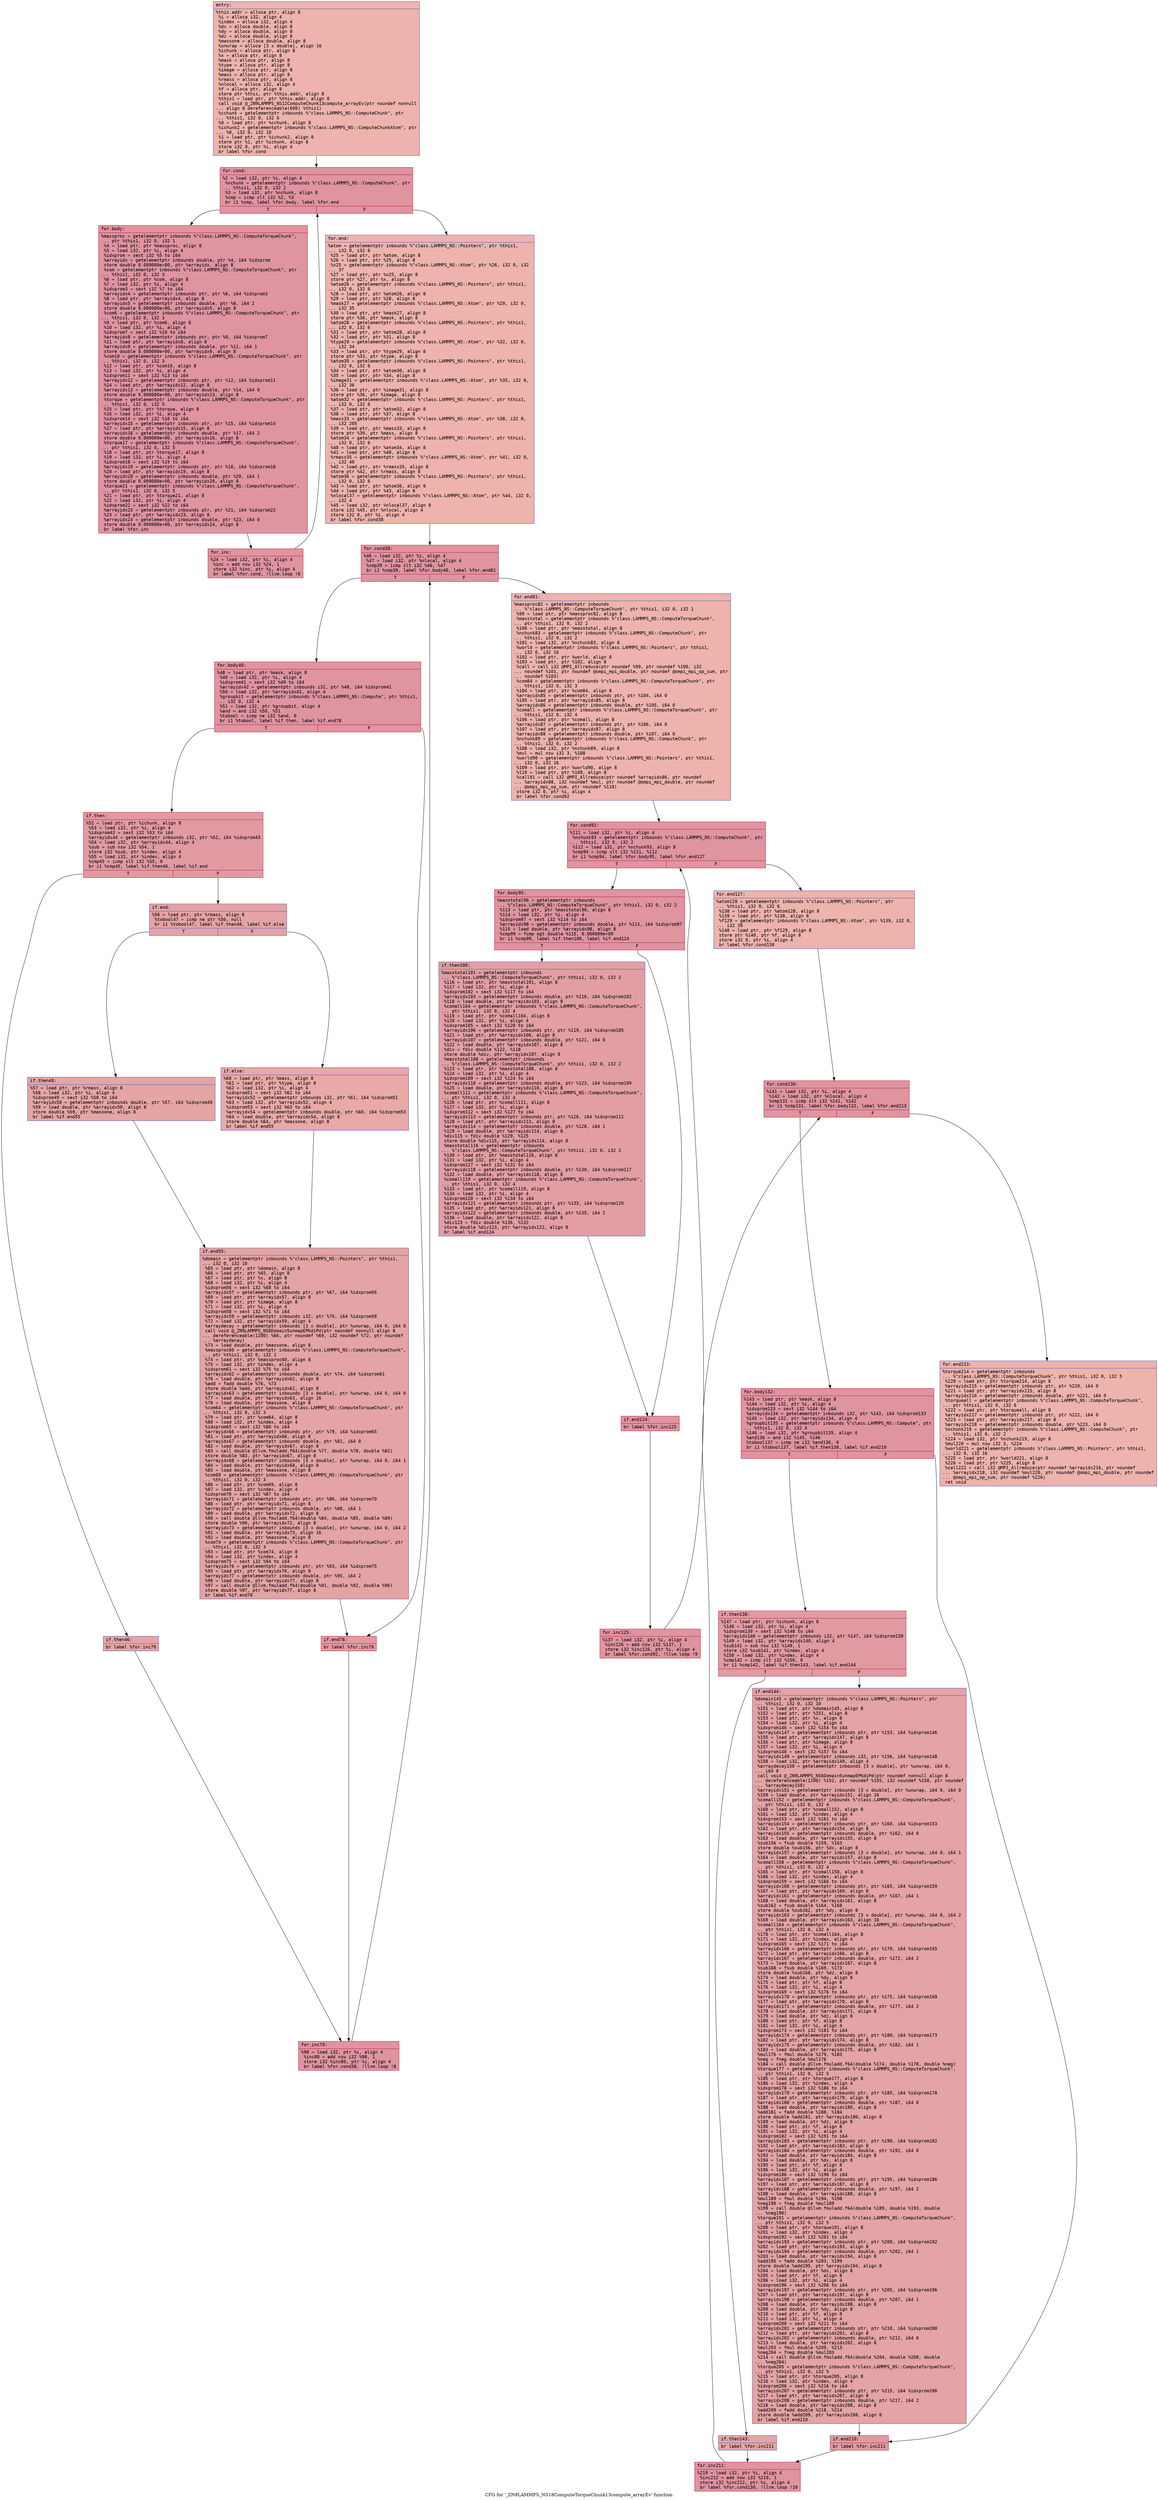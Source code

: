 digraph "CFG for '_ZN9LAMMPS_NS18ComputeTorqueChunk13compute_arrayEv' function" {
	label="CFG for '_ZN9LAMMPS_NS18ComputeTorqueChunk13compute_arrayEv' function";

	Node0x55a30bb5fa30 [shape=record,color="#3d50c3ff", style=filled, fillcolor="#d6524470" fontname="Courier",label="{entry:\l|  %this.addr = alloca ptr, align 8\l  %i = alloca i32, align 4\l  %index = alloca i32, align 4\l  %dx = alloca double, align 8\l  %dy = alloca double, align 8\l  %dz = alloca double, align 8\l  %massone = alloca double, align 8\l  %unwrap = alloca [3 x double], align 16\l  %ichunk = alloca ptr, align 8\l  %x = alloca ptr, align 8\l  %mask = alloca ptr, align 8\l  %type = alloca ptr, align 8\l  %image = alloca ptr, align 8\l  %mass = alloca ptr, align 8\l  %rmass = alloca ptr, align 8\l  %nlocal = alloca i32, align 4\l  %f = alloca ptr, align 8\l  store ptr %this, ptr %this.addr, align 8\l  %this1 = load ptr, ptr %this.addr, align 8\l  call void @_ZN9LAMMPS_NS12ComputeChunk13compute_arrayEv(ptr noundef nonnull\l... align 8 dereferenceable(600) %this1)\l  %cchunk = getelementptr inbounds %\"class.LAMMPS_NS::ComputeChunk\", ptr\l... %this1, i32 0, i32 6\l  %0 = load ptr, ptr %cchunk, align 8\l  %ichunk2 = getelementptr inbounds %\"class.LAMMPS_NS::ComputeChunkAtom\", ptr\l... %0, i32 0, i32 10\l  %1 = load ptr, ptr %ichunk2, align 8\l  store ptr %1, ptr %ichunk, align 8\l  store i32 0, ptr %i, align 4\l  br label %for.cond\l}"];
	Node0x55a30bb5fa30 -> Node0x55a30bb60d10[tooltip="entry -> for.cond\nProbability 100.00%" ];
	Node0x55a30bb60d10 [shape=record,color="#b70d28ff", style=filled, fillcolor="#b70d2870" fontname="Courier",label="{for.cond:\l|  %2 = load i32, ptr %i, align 4\l  %nchunk = getelementptr inbounds %\"class.LAMMPS_NS::ComputeChunk\", ptr\l... %this1, i32 0, i32 2\l  %3 = load i32, ptr %nchunk, align 8\l  %cmp = icmp slt i32 %2, %3\l  br i1 %cmp, label %for.body, label %for.end\l|{<s0>T|<s1>F}}"];
	Node0x55a30bb60d10:s0 -> Node0x55a30bb600d0[tooltip="for.cond -> for.body\nProbability 96.88%" ];
	Node0x55a30bb60d10:s1 -> Node0x55a30bb60150[tooltip="for.cond -> for.end\nProbability 3.12%" ];
	Node0x55a30bb600d0 [shape=record,color="#b70d28ff", style=filled, fillcolor="#b70d2870" fontname="Courier",label="{for.body:\l|  %massproc = getelementptr inbounds %\"class.LAMMPS_NS::ComputeTorqueChunk\",\l... ptr %this1, i32 0, i32 1\l  %4 = load ptr, ptr %massproc, align 8\l  %5 = load i32, ptr %i, align 4\l  %idxprom = sext i32 %5 to i64\l  %arrayidx = getelementptr inbounds double, ptr %4, i64 %idxprom\l  store double 0.000000e+00, ptr %arrayidx, align 8\l  %com = getelementptr inbounds %\"class.LAMMPS_NS::ComputeTorqueChunk\", ptr\l... %this1, i32 0, i32 3\l  %6 = load ptr, ptr %com, align 8\l  %7 = load i32, ptr %i, align 4\l  %idxprom3 = sext i32 %7 to i64\l  %arrayidx4 = getelementptr inbounds ptr, ptr %6, i64 %idxprom3\l  %8 = load ptr, ptr %arrayidx4, align 8\l  %arrayidx5 = getelementptr inbounds double, ptr %8, i64 2\l  store double 0.000000e+00, ptr %arrayidx5, align 8\l  %com6 = getelementptr inbounds %\"class.LAMMPS_NS::ComputeTorqueChunk\", ptr\l... %this1, i32 0, i32 3\l  %9 = load ptr, ptr %com6, align 8\l  %10 = load i32, ptr %i, align 4\l  %idxprom7 = sext i32 %10 to i64\l  %arrayidx8 = getelementptr inbounds ptr, ptr %9, i64 %idxprom7\l  %11 = load ptr, ptr %arrayidx8, align 8\l  %arrayidx9 = getelementptr inbounds double, ptr %11, i64 1\l  store double 0.000000e+00, ptr %arrayidx9, align 8\l  %com10 = getelementptr inbounds %\"class.LAMMPS_NS::ComputeTorqueChunk\", ptr\l... %this1, i32 0, i32 3\l  %12 = load ptr, ptr %com10, align 8\l  %13 = load i32, ptr %i, align 4\l  %idxprom11 = sext i32 %13 to i64\l  %arrayidx12 = getelementptr inbounds ptr, ptr %12, i64 %idxprom11\l  %14 = load ptr, ptr %arrayidx12, align 8\l  %arrayidx13 = getelementptr inbounds double, ptr %14, i64 0\l  store double 0.000000e+00, ptr %arrayidx13, align 8\l  %torque = getelementptr inbounds %\"class.LAMMPS_NS::ComputeTorqueChunk\", ptr\l... %this1, i32 0, i32 5\l  %15 = load ptr, ptr %torque, align 8\l  %16 = load i32, ptr %i, align 4\l  %idxprom14 = sext i32 %16 to i64\l  %arrayidx15 = getelementptr inbounds ptr, ptr %15, i64 %idxprom14\l  %17 = load ptr, ptr %arrayidx15, align 8\l  %arrayidx16 = getelementptr inbounds double, ptr %17, i64 2\l  store double 0.000000e+00, ptr %arrayidx16, align 8\l  %torque17 = getelementptr inbounds %\"class.LAMMPS_NS::ComputeTorqueChunk\",\l... ptr %this1, i32 0, i32 5\l  %18 = load ptr, ptr %torque17, align 8\l  %19 = load i32, ptr %i, align 4\l  %idxprom18 = sext i32 %19 to i64\l  %arrayidx19 = getelementptr inbounds ptr, ptr %18, i64 %idxprom18\l  %20 = load ptr, ptr %arrayidx19, align 8\l  %arrayidx20 = getelementptr inbounds double, ptr %20, i64 1\l  store double 0.000000e+00, ptr %arrayidx20, align 8\l  %torque21 = getelementptr inbounds %\"class.LAMMPS_NS::ComputeTorqueChunk\",\l... ptr %this1, i32 0, i32 5\l  %21 = load ptr, ptr %torque21, align 8\l  %22 = load i32, ptr %i, align 4\l  %idxprom22 = sext i32 %22 to i64\l  %arrayidx23 = getelementptr inbounds ptr, ptr %21, i64 %idxprom22\l  %23 = load ptr, ptr %arrayidx23, align 8\l  %arrayidx24 = getelementptr inbounds double, ptr %23, i64 0\l  store double 0.000000e+00, ptr %arrayidx24, align 8\l  br label %for.inc\l}"];
	Node0x55a30bb600d0 -> Node0x55a30bb647a0[tooltip="for.body -> for.inc\nProbability 100.00%" ];
	Node0x55a30bb647a0 [shape=record,color="#b70d28ff", style=filled, fillcolor="#b70d2870" fontname="Courier",label="{for.inc:\l|  %24 = load i32, ptr %i, align 4\l  %inc = add nsw i32 %24, 1\l  store i32 %inc, ptr %i, align 4\l  br label %for.cond, !llvm.loop !6\l}"];
	Node0x55a30bb647a0 -> Node0x55a30bb60d10[tooltip="for.inc -> for.cond\nProbability 100.00%" ];
	Node0x55a30bb60150 [shape=record,color="#3d50c3ff", style=filled, fillcolor="#d6524470" fontname="Courier",label="{for.end:\l|  %atom = getelementptr inbounds %\"class.LAMMPS_NS::Pointers\", ptr %this1,\l... i32 0, i32 6\l  %25 = load ptr, ptr %atom, align 8\l  %26 = load ptr, ptr %25, align 8\l  %x25 = getelementptr inbounds %\"class.LAMMPS_NS::Atom\", ptr %26, i32 0, i32\l... 37\l  %27 = load ptr, ptr %x25, align 8\l  store ptr %27, ptr %x, align 8\l  %atom26 = getelementptr inbounds %\"class.LAMMPS_NS::Pointers\", ptr %this1,\l... i32 0, i32 6\l  %28 = load ptr, ptr %atom26, align 8\l  %29 = load ptr, ptr %28, align 8\l  %mask27 = getelementptr inbounds %\"class.LAMMPS_NS::Atom\", ptr %29, i32 0,\l... i32 35\l  %30 = load ptr, ptr %mask27, align 8\l  store ptr %30, ptr %mask, align 8\l  %atom28 = getelementptr inbounds %\"class.LAMMPS_NS::Pointers\", ptr %this1,\l... i32 0, i32 6\l  %31 = load ptr, ptr %atom28, align 8\l  %32 = load ptr, ptr %31, align 8\l  %type29 = getelementptr inbounds %\"class.LAMMPS_NS::Atom\", ptr %32, i32 0,\l... i32 34\l  %33 = load ptr, ptr %type29, align 8\l  store ptr %33, ptr %type, align 8\l  %atom30 = getelementptr inbounds %\"class.LAMMPS_NS::Pointers\", ptr %this1,\l... i32 0, i32 6\l  %34 = load ptr, ptr %atom30, align 8\l  %35 = load ptr, ptr %34, align 8\l  %image31 = getelementptr inbounds %\"class.LAMMPS_NS::Atom\", ptr %35, i32 0,\l... i32 36\l  %36 = load ptr, ptr %image31, align 8\l  store ptr %36, ptr %image, align 8\l  %atom32 = getelementptr inbounds %\"class.LAMMPS_NS::Pointers\", ptr %this1,\l... i32 0, i32 6\l  %37 = load ptr, ptr %atom32, align 8\l  %38 = load ptr, ptr %37, align 8\l  %mass33 = getelementptr inbounds %\"class.LAMMPS_NS::Atom\", ptr %38, i32 0,\l... i32 205\l  %39 = load ptr, ptr %mass33, align 8\l  store ptr %39, ptr %mass, align 8\l  %atom34 = getelementptr inbounds %\"class.LAMMPS_NS::Pointers\", ptr %this1,\l... i32 0, i32 6\l  %40 = load ptr, ptr %atom34, align 8\l  %41 = load ptr, ptr %40, align 8\l  %rmass35 = getelementptr inbounds %\"class.LAMMPS_NS::Atom\", ptr %41, i32 0,\l... i32 40\l  %42 = load ptr, ptr %rmass35, align 8\l  store ptr %42, ptr %rmass, align 8\l  %atom36 = getelementptr inbounds %\"class.LAMMPS_NS::Pointers\", ptr %this1,\l... i32 0, i32 6\l  %43 = load ptr, ptr %atom36, align 8\l  %44 = load ptr, ptr %43, align 8\l  %nlocal37 = getelementptr inbounds %\"class.LAMMPS_NS::Atom\", ptr %44, i32 0,\l... i32 4\l  %45 = load i32, ptr %nlocal37, align 8\l  store i32 %45, ptr %nlocal, align 4\l  store i32 0, ptr %i, align 4\l  br label %for.cond38\l}"];
	Node0x55a30bb60150 -> Node0x55a30bb67720[tooltip="for.end -> for.cond38\nProbability 100.00%" ];
	Node0x55a30bb67720 [shape=record,color="#b70d28ff", style=filled, fillcolor="#b70d2870" fontname="Courier",label="{for.cond38:\l|  %46 = load i32, ptr %i, align 4\l  %47 = load i32, ptr %nlocal, align 4\l  %cmp39 = icmp slt i32 %46, %47\l  br i1 %cmp39, label %for.body40, label %for.end81\l|{<s0>T|<s1>F}}"];
	Node0x55a30bb67720:s0 -> Node0x55a30bb681d0[tooltip="for.cond38 -> for.body40\nProbability 96.88%" ];
	Node0x55a30bb67720:s1 -> Node0x55a30bb68250[tooltip="for.cond38 -> for.end81\nProbability 3.12%" ];
	Node0x55a30bb681d0 [shape=record,color="#b70d28ff", style=filled, fillcolor="#b70d2870" fontname="Courier",label="{for.body40:\l|  %48 = load ptr, ptr %mask, align 8\l  %49 = load i32, ptr %i, align 4\l  %idxprom41 = sext i32 %49 to i64\l  %arrayidx42 = getelementptr inbounds i32, ptr %48, i64 %idxprom41\l  %50 = load i32, ptr %arrayidx42, align 4\l  %groupbit = getelementptr inbounds %\"class.LAMMPS_NS::Compute\", ptr %this1,\l... i32 0, i32 4\l  %51 = load i32, ptr %groupbit, align 4\l  %and = and i32 %50, %51\l  %tobool = icmp ne i32 %and, 0\l  br i1 %tobool, label %if.then, label %if.end78\l|{<s0>T|<s1>F}}"];
	Node0x55a30bb681d0:s0 -> Node0x55a30bb68940[tooltip="for.body40 -> if.then\nProbability 62.50%" ];
	Node0x55a30bb681d0:s1 -> Node0x55a30bb689b0[tooltip="for.body40 -> if.end78\nProbability 37.50%" ];
	Node0x55a30bb68940 [shape=record,color="#b70d28ff", style=filled, fillcolor="#bb1b2c70" fontname="Courier",label="{if.then:\l|  %52 = load ptr, ptr %ichunk, align 8\l  %53 = load i32, ptr %i, align 4\l  %idxprom43 = sext i32 %53 to i64\l  %arrayidx44 = getelementptr inbounds i32, ptr %52, i64 %idxprom43\l  %54 = load i32, ptr %arrayidx44, align 4\l  %sub = sub nsw i32 %54, 1\l  store i32 %sub, ptr %index, align 4\l  %55 = load i32, ptr %index, align 4\l  %cmp45 = icmp slt i32 %55, 0\l  br i1 %cmp45, label %if.then46, label %if.end\l|{<s0>T|<s1>F}}"];
	Node0x55a30bb68940:s0 -> Node0x55a30bb69050[tooltip="if.then -> if.then46\nProbability 37.50%" ];
	Node0x55a30bb68940:s1 -> Node0x55a30bb690d0[tooltip="if.then -> if.end\nProbability 62.50%" ];
	Node0x55a30bb69050 [shape=record,color="#3d50c3ff", style=filled, fillcolor="#c5333470" fontname="Courier",label="{if.then46:\l|  br label %for.inc79\l}"];
	Node0x55a30bb69050 -> Node0x55a30bb69250[tooltip="if.then46 -> for.inc79\nProbability 100.00%" ];
	Node0x55a30bb690d0 [shape=record,color="#3d50c3ff", style=filled, fillcolor="#c32e3170" fontname="Courier",label="{if.end:\l|  %56 = load ptr, ptr %rmass, align 8\l  %tobool47 = icmp ne ptr %56, null\l  br i1 %tobool47, label %if.then48, label %if.else\l|{<s0>T|<s1>F}}"];
	Node0x55a30bb690d0:s0 -> Node0x55a30bb69480[tooltip="if.end -> if.then48\nProbability 62.50%" ];
	Node0x55a30bb690d0:s1 -> Node0x55a30bb69500[tooltip="if.end -> if.else\nProbability 37.50%" ];
	Node0x55a30bb69480 [shape=record,color="#3d50c3ff", style=filled, fillcolor="#c5333470" fontname="Courier",label="{if.then48:\l|  %57 = load ptr, ptr %rmass, align 8\l  %58 = load i32, ptr %i, align 4\l  %idxprom49 = sext i32 %58 to i64\l  %arrayidx50 = getelementptr inbounds double, ptr %57, i64 %idxprom49\l  %59 = load double, ptr %arrayidx50, align 8\l  store double %59, ptr %massone, align 8\l  br label %if.end55\l}"];
	Node0x55a30bb69480 -> Node0x55a30bb69a10[tooltip="if.then48 -> if.end55\nProbability 100.00%" ];
	Node0x55a30bb69500 [shape=record,color="#3d50c3ff", style=filled, fillcolor="#ca3b3770" fontname="Courier",label="{if.else:\l|  %60 = load ptr, ptr %mass, align 8\l  %61 = load ptr, ptr %type, align 8\l  %62 = load i32, ptr %i, align 4\l  %idxprom51 = sext i32 %62 to i64\l  %arrayidx52 = getelementptr inbounds i32, ptr %61, i64 %idxprom51\l  %63 = load i32, ptr %arrayidx52, align 4\l  %idxprom53 = sext i32 %63 to i64\l  %arrayidx54 = getelementptr inbounds double, ptr %60, i64 %idxprom53\l  %64 = load double, ptr %arrayidx54, align 8\l  store double %64, ptr %massone, align 8\l  br label %if.end55\l}"];
	Node0x55a30bb69500 -> Node0x55a30bb69a10[tooltip="if.else -> if.end55\nProbability 100.00%" ];
	Node0x55a30bb69a10 [shape=record,color="#3d50c3ff", style=filled, fillcolor="#c32e3170" fontname="Courier",label="{if.end55:\l|  %domain = getelementptr inbounds %\"class.LAMMPS_NS::Pointers\", ptr %this1,\l... i32 0, i32 10\l  %65 = load ptr, ptr %domain, align 8\l  %66 = load ptr, ptr %65, align 8\l  %67 = load ptr, ptr %x, align 8\l  %68 = load i32, ptr %i, align 4\l  %idxprom56 = sext i32 %68 to i64\l  %arrayidx57 = getelementptr inbounds ptr, ptr %67, i64 %idxprom56\l  %69 = load ptr, ptr %arrayidx57, align 8\l  %70 = load ptr, ptr %image, align 8\l  %71 = load i32, ptr %i, align 4\l  %idxprom58 = sext i32 %71 to i64\l  %arrayidx59 = getelementptr inbounds i32, ptr %70, i64 %idxprom58\l  %72 = load i32, ptr %arrayidx59, align 4\l  %arraydecay = getelementptr inbounds [3 x double], ptr %unwrap, i64 0, i64 0\l  call void @_ZN9LAMMPS_NS6Domain5unmapEPKdiPd(ptr noundef nonnull align 8\l... dereferenceable(1200) %66, ptr noundef %69, i32 noundef %72, ptr noundef\l... %arraydecay)\l  %73 = load double, ptr %massone, align 8\l  %massproc60 = getelementptr inbounds %\"class.LAMMPS_NS::ComputeTorqueChunk\",\l... ptr %this1, i32 0, i32 1\l  %74 = load ptr, ptr %massproc60, align 8\l  %75 = load i32, ptr %index, align 4\l  %idxprom61 = sext i32 %75 to i64\l  %arrayidx62 = getelementptr inbounds double, ptr %74, i64 %idxprom61\l  %76 = load double, ptr %arrayidx62, align 8\l  %add = fadd double %76, %73\l  store double %add, ptr %arrayidx62, align 8\l  %arrayidx63 = getelementptr inbounds [3 x double], ptr %unwrap, i64 0, i64 0\l  %77 = load double, ptr %arrayidx63, align 16\l  %78 = load double, ptr %massone, align 8\l  %com64 = getelementptr inbounds %\"class.LAMMPS_NS::ComputeTorqueChunk\", ptr\l... %this1, i32 0, i32 3\l  %79 = load ptr, ptr %com64, align 8\l  %80 = load i32, ptr %index, align 4\l  %idxprom65 = sext i32 %80 to i64\l  %arrayidx66 = getelementptr inbounds ptr, ptr %79, i64 %idxprom65\l  %81 = load ptr, ptr %arrayidx66, align 8\l  %arrayidx67 = getelementptr inbounds double, ptr %81, i64 0\l  %82 = load double, ptr %arrayidx67, align 8\l  %83 = call double @llvm.fmuladd.f64(double %77, double %78, double %82)\l  store double %83, ptr %arrayidx67, align 8\l  %arrayidx68 = getelementptr inbounds [3 x double], ptr %unwrap, i64 0, i64 1\l  %84 = load double, ptr %arrayidx68, align 8\l  %85 = load double, ptr %massone, align 8\l  %com69 = getelementptr inbounds %\"class.LAMMPS_NS::ComputeTorqueChunk\", ptr\l... %this1, i32 0, i32 3\l  %86 = load ptr, ptr %com69, align 8\l  %87 = load i32, ptr %index, align 4\l  %idxprom70 = sext i32 %87 to i64\l  %arrayidx71 = getelementptr inbounds ptr, ptr %86, i64 %idxprom70\l  %88 = load ptr, ptr %arrayidx71, align 8\l  %arrayidx72 = getelementptr inbounds double, ptr %88, i64 1\l  %89 = load double, ptr %arrayidx72, align 8\l  %90 = call double @llvm.fmuladd.f64(double %84, double %85, double %89)\l  store double %90, ptr %arrayidx72, align 8\l  %arrayidx73 = getelementptr inbounds [3 x double], ptr %unwrap, i64 0, i64 2\l  %91 = load double, ptr %arrayidx73, align 16\l  %92 = load double, ptr %massone, align 8\l  %com74 = getelementptr inbounds %\"class.LAMMPS_NS::ComputeTorqueChunk\", ptr\l... %this1, i32 0, i32 3\l  %93 = load ptr, ptr %com74, align 8\l  %94 = load i32, ptr %index, align 4\l  %idxprom75 = sext i32 %94 to i64\l  %arrayidx76 = getelementptr inbounds ptr, ptr %93, i64 %idxprom75\l  %95 = load ptr, ptr %arrayidx76, align 8\l  %arrayidx77 = getelementptr inbounds double, ptr %95, i64 2\l  %96 = load double, ptr %arrayidx77, align 8\l  %97 = call double @llvm.fmuladd.f64(double %91, double %92, double %96)\l  store double %97, ptr %arrayidx77, align 8\l  br label %if.end78\l}"];
	Node0x55a30bb69a10 -> Node0x55a30bb689b0[tooltip="if.end55 -> if.end78\nProbability 100.00%" ];
	Node0x55a30bb689b0 [shape=record,color="#b70d28ff", style=filled, fillcolor="#bb1b2c70" fontname="Courier",label="{if.end78:\l|  br label %for.inc79\l}"];
	Node0x55a30bb689b0 -> Node0x55a30bb69250[tooltip="if.end78 -> for.inc79\nProbability 100.00%" ];
	Node0x55a30bb69250 [shape=record,color="#b70d28ff", style=filled, fillcolor="#b70d2870" fontname="Courier",label="{for.inc79:\l|  %98 = load i32, ptr %i, align 4\l  %inc80 = add nsw i32 %98, 1\l  store i32 %inc80, ptr %i, align 4\l  br label %for.cond38, !llvm.loop !8\l}"];
	Node0x55a30bb69250 -> Node0x55a30bb67720[tooltip="for.inc79 -> for.cond38\nProbability 100.00%" ];
	Node0x55a30bb68250 [shape=record,color="#3d50c3ff", style=filled, fillcolor="#d6524470" fontname="Courier",label="{for.end81:\l|  %massproc82 = getelementptr inbounds\l... %\"class.LAMMPS_NS::ComputeTorqueChunk\", ptr %this1, i32 0, i32 1\l  %99 = load ptr, ptr %massproc82, align 8\l  %masstotal = getelementptr inbounds %\"class.LAMMPS_NS::ComputeTorqueChunk\",\l... ptr %this1, i32 0, i32 2\l  %100 = load ptr, ptr %masstotal, align 8\l  %nchunk83 = getelementptr inbounds %\"class.LAMMPS_NS::ComputeChunk\", ptr\l... %this1, i32 0, i32 2\l  %101 = load i32, ptr %nchunk83, align 8\l  %world = getelementptr inbounds %\"class.LAMMPS_NS::Pointers\", ptr %this1,\l... i32 0, i32 16\l  %102 = load ptr, ptr %world, align 8\l  %103 = load ptr, ptr %102, align 8\l  %call = call i32 @MPI_Allreduce(ptr noundef %99, ptr noundef %100, i32\l... noundef %101, ptr noundef @ompi_mpi_double, ptr noundef @ompi_mpi_op_sum, ptr\l... noundef %103)\l  %com84 = getelementptr inbounds %\"class.LAMMPS_NS::ComputeTorqueChunk\", ptr\l... %this1, i32 0, i32 3\l  %104 = load ptr, ptr %com84, align 8\l  %arrayidx85 = getelementptr inbounds ptr, ptr %104, i64 0\l  %105 = load ptr, ptr %arrayidx85, align 8\l  %arrayidx86 = getelementptr inbounds double, ptr %105, i64 0\l  %comall = getelementptr inbounds %\"class.LAMMPS_NS::ComputeTorqueChunk\", ptr\l... %this1, i32 0, i32 4\l  %106 = load ptr, ptr %comall, align 8\l  %arrayidx87 = getelementptr inbounds ptr, ptr %106, i64 0\l  %107 = load ptr, ptr %arrayidx87, align 8\l  %arrayidx88 = getelementptr inbounds double, ptr %107, i64 0\l  %nchunk89 = getelementptr inbounds %\"class.LAMMPS_NS::ComputeChunk\", ptr\l... %this1, i32 0, i32 2\l  %108 = load i32, ptr %nchunk89, align 8\l  %mul = mul nsw i32 3, %108\l  %world90 = getelementptr inbounds %\"class.LAMMPS_NS::Pointers\", ptr %this1,\l... i32 0, i32 16\l  %109 = load ptr, ptr %world90, align 8\l  %110 = load ptr, ptr %109, align 8\l  %call91 = call i32 @MPI_Allreduce(ptr noundef %arrayidx86, ptr noundef\l... %arrayidx88, i32 noundef %mul, ptr noundef @ompi_mpi_double, ptr noundef\l... @ompi_mpi_op_sum, ptr noundef %110)\l  store i32 0, ptr %i, align 4\l  br label %for.cond92\l}"];
	Node0x55a30bb68250 -> Node0x55a30bb6f360[tooltip="for.end81 -> for.cond92\nProbability 100.00%" ];
	Node0x55a30bb6f360 [shape=record,color="#b70d28ff", style=filled, fillcolor="#b70d2870" fontname="Courier",label="{for.cond92:\l|  %111 = load i32, ptr %i, align 4\l  %nchunk93 = getelementptr inbounds %\"class.LAMMPS_NS::ComputeChunk\", ptr\l... %this1, i32 0, i32 2\l  %112 = load i32, ptr %nchunk93, align 8\l  %cmp94 = icmp slt i32 %111, %112\l  br i1 %cmp94, label %for.body95, label %for.end127\l|{<s0>T|<s1>F}}"];
	Node0x55a30bb6f360:s0 -> Node0x55a30bb6f6a0[tooltip="for.cond92 -> for.body95\nProbability 96.88%" ];
	Node0x55a30bb6f360:s1 -> Node0x55a30bb6f720[tooltip="for.cond92 -> for.end127\nProbability 3.12%" ];
	Node0x55a30bb6f6a0 [shape=record,color="#b70d28ff", style=filled, fillcolor="#b70d2870" fontname="Courier",label="{for.body95:\l|  %masstotal96 = getelementptr inbounds\l... %\"class.LAMMPS_NS::ComputeTorqueChunk\", ptr %this1, i32 0, i32 2\l  %113 = load ptr, ptr %masstotal96, align 8\l  %114 = load i32, ptr %i, align 4\l  %idxprom97 = sext i32 %114 to i64\l  %arrayidx98 = getelementptr inbounds double, ptr %113, i64 %idxprom97\l  %115 = load double, ptr %arrayidx98, align 8\l  %cmp99 = fcmp ogt double %115, 0.000000e+00\l  br i1 %cmp99, label %if.then100, label %if.end124\l|{<s0>T|<s1>F}}"];
	Node0x55a30bb6f6a0:s0 -> Node0x55a30bb6fce0[tooltip="for.body95 -> if.then100\nProbability 50.00%" ];
	Node0x55a30bb6f6a0:s1 -> Node0x55a30bb6fd60[tooltip="for.body95 -> if.end124\nProbability 50.00%" ];
	Node0x55a30bb6fce0 [shape=record,color="#3d50c3ff", style=filled, fillcolor="#be242e70" fontname="Courier",label="{if.then100:\l|  %masstotal101 = getelementptr inbounds\l... %\"class.LAMMPS_NS::ComputeTorqueChunk\", ptr %this1, i32 0, i32 2\l  %116 = load ptr, ptr %masstotal101, align 8\l  %117 = load i32, ptr %i, align 4\l  %idxprom102 = sext i32 %117 to i64\l  %arrayidx103 = getelementptr inbounds double, ptr %116, i64 %idxprom102\l  %118 = load double, ptr %arrayidx103, align 8\l  %comall104 = getelementptr inbounds %\"class.LAMMPS_NS::ComputeTorqueChunk\",\l... ptr %this1, i32 0, i32 4\l  %119 = load ptr, ptr %comall104, align 8\l  %120 = load i32, ptr %i, align 4\l  %idxprom105 = sext i32 %120 to i64\l  %arrayidx106 = getelementptr inbounds ptr, ptr %119, i64 %idxprom105\l  %121 = load ptr, ptr %arrayidx106, align 8\l  %arrayidx107 = getelementptr inbounds double, ptr %121, i64 0\l  %122 = load double, ptr %arrayidx107, align 8\l  %div = fdiv double %122, %118\l  store double %div, ptr %arrayidx107, align 8\l  %masstotal108 = getelementptr inbounds\l... %\"class.LAMMPS_NS::ComputeTorqueChunk\", ptr %this1, i32 0, i32 2\l  %123 = load ptr, ptr %masstotal108, align 8\l  %124 = load i32, ptr %i, align 4\l  %idxprom109 = sext i32 %124 to i64\l  %arrayidx110 = getelementptr inbounds double, ptr %123, i64 %idxprom109\l  %125 = load double, ptr %arrayidx110, align 8\l  %comall111 = getelementptr inbounds %\"class.LAMMPS_NS::ComputeTorqueChunk\",\l... ptr %this1, i32 0, i32 4\l  %126 = load ptr, ptr %comall111, align 8\l  %127 = load i32, ptr %i, align 4\l  %idxprom112 = sext i32 %127 to i64\l  %arrayidx113 = getelementptr inbounds ptr, ptr %126, i64 %idxprom112\l  %128 = load ptr, ptr %arrayidx113, align 8\l  %arrayidx114 = getelementptr inbounds double, ptr %128, i64 1\l  %129 = load double, ptr %arrayidx114, align 8\l  %div115 = fdiv double %129, %125\l  store double %div115, ptr %arrayidx114, align 8\l  %masstotal116 = getelementptr inbounds\l... %\"class.LAMMPS_NS::ComputeTorqueChunk\", ptr %this1, i32 0, i32 2\l  %130 = load ptr, ptr %masstotal116, align 8\l  %131 = load i32, ptr %i, align 4\l  %idxprom117 = sext i32 %131 to i64\l  %arrayidx118 = getelementptr inbounds double, ptr %130, i64 %idxprom117\l  %132 = load double, ptr %arrayidx118, align 8\l  %comall119 = getelementptr inbounds %\"class.LAMMPS_NS::ComputeTorqueChunk\",\l... ptr %this1, i32 0, i32 4\l  %133 = load ptr, ptr %comall119, align 8\l  %134 = load i32, ptr %i, align 4\l  %idxprom120 = sext i32 %134 to i64\l  %arrayidx121 = getelementptr inbounds ptr, ptr %133, i64 %idxprom120\l  %135 = load ptr, ptr %arrayidx121, align 8\l  %arrayidx122 = getelementptr inbounds double, ptr %135, i64 2\l  %136 = load double, ptr %arrayidx122, align 8\l  %div123 = fdiv double %136, %132\l  store double %div123, ptr %arrayidx122, align 8\l  br label %if.end124\l}"];
	Node0x55a30bb6fce0 -> Node0x55a30bb6fd60[tooltip="if.then100 -> if.end124\nProbability 100.00%" ];
	Node0x55a30bb6fd60 [shape=record,color="#b70d28ff", style=filled, fillcolor="#b70d2870" fontname="Courier",label="{if.end124:\l|  br label %for.inc125\l}"];
	Node0x55a30bb6fd60 -> Node0x55a30bb71e80[tooltip="if.end124 -> for.inc125\nProbability 100.00%" ];
	Node0x55a30bb71e80 [shape=record,color="#b70d28ff", style=filled, fillcolor="#b70d2870" fontname="Courier",label="{for.inc125:\l|  %137 = load i32, ptr %i, align 4\l  %inc126 = add nsw i32 %137, 1\l  store i32 %inc126, ptr %i, align 4\l  br label %for.cond92, !llvm.loop !9\l}"];
	Node0x55a30bb71e80 -> Node0x55a30bb6f360[tooltip="for.inc125 -> for.cond92\nProbability 100.00%" ];
	Node0x55a30bb6f720 [shape=record,color="#3d50c3ff", style=filled, fillcolor="#d6524470" fontname="Courier",label="{for.end127:\l|  %atom128 = getelementptr inbounds %\"class.LAMMPS_NS::Pointers\", ptr\l... %this1, i32 0, i32 6\l  %138 = load ptr, ptr %atom128, align 8\l  %139 = load ptr, ptr %138, align 8\l  %f129 = getelementptr inbounds %\"class.LAMMPS_NS::Atom\", ptr %139, i32 0,\l... i32 39\l  %140 = load ptr, ptr %f129, align 8\l  store ptr %140, ptr %f, align 8\l  store i32 0, ptr %i, align 4\l  br label %for.cond130\l}"];
	Node0x55a30bb6f720 -> Node0x55a30bb727b0[tooltip="for.end127 -> for.cond130\nProbability 100.00%" ];
	Node0x55a30bb727b0 [shape=record,color="#b70d28ff", style=filled, fillcolor="#b70d2870" fontname="Courier",label="{for.cond130:\l|  %141 = load i32, ptr %i, align 4\l  %142 = load i32, ptr %nlocal, align 4\l  %cmp131 = icmp slt i32 %141, %142\l  br i1 %cmp131, label %for.body132, label %for.end213\l|{<s0>T|<s1>F}}"];
	Node0x55a30bb727b0:s0 -> Node0x55a30bb72a50[tooltip="for.cond130 -> for.body132\nProbability 96.88%" ];
	Node0x55a30bb727b0:s1 -> Node0x55a30bb72ad0[tooltip="for.cond130 -> for.end213\nProbability 3.12%" ];
	Node0x55a30bb72a50 [shape=record,color="#b70d28ff", style=filled, fillcolor="#b70d2870" fontname="Courier",label="{for.body132:\l|  %143 = load ptr, ptr %mask, align 8\l  %144 = load i32, ptr %i, align 4\l  %idxprom133 = sext i32 %144 to i64\l  %arrayidx134 = getelementptr inbounds i32, ptr %143, i64 %idxprom133\l  %145 = load i32, ptr %arrayidx134, align 4\l  %groupbit135 = getelementptr inbounds %\"class.LAMMPS_NS::Compute\", ptr\l... %this1, i32 0, i32 4\l  %146 = load i32, ptr %groupbit135, align 4\l  %and136 = and i32 %145, %146\l  %tobool137 = icmp ne i32 %and136, 0\l  br i1 %tobool137, label %if.then138, label %if.end210\l|{<s0>T|<s1>F}}"];
	Node0x55a30bb72a50:s0 -> Node0x55a30bb5dbc0[tooltip="for.body132 -> if.then138\nProbability 62.50%" ];
	Node0x55a30bb72a50:s1 -> Node0x55a30bb5dc40[tooltip="for.body132 -> if.end210\nProbability 37.50%" ];
	Node0x55a30bb5dbc0 [shape=record,color="#b70d28ff", style=filled, fillcolor="#bb1b2c70" fontname="Courier",label="{if.then138:\l|  %147 = load ptr, ptr %ichunk, align 8\l  %148 = load i32, ptr %i, align 4\l  %idxprom139 = sext i32 %148 to i64\l  %arrayidx140 = getelementptr inbounds i32, ptr %147, i64 %idxprom139\l  %149 = load i32, ptr %arrayidx140, align 4\l  %sub141 = sub nsw i32 %149, 1\l  store i32 %sub141, ptr %index, align 4\l  %150 = load i32, ptr %index, align 4\l  %cmp142 = icmp slt i32 %150, 0\l  br i1 %cmp142, label %if.then143, label %if.end144\l|{<s0>T|<s1>F}}"];
	Node0x55a30bb5dbc0:s0 -> Node0x55a30bb69f10[tooltip="if.then138 -> if.then143\nProbability 37.50%" ];
	Node0x55a30bb5dbc0:s1 -> Node0x55a30bb69f90[tooltip="if.then138 -> if.end144\nProbability 62.50%" ];
	Node0x55a30bb69f10 [shape=record,color="#3d50c3ff", style=filled, fillcolor="#c5333470" fontname="Courier",label="{if.then143:\l|  br label %for.inc211\l}"];
	Node0x55a30bb69f10 -> Node0x55a30bb6a120[tooltip="if.then143 -> for.inc211\nProbability 100.00%" ];
	Node0x55a30bb69f90 [shape=record,color="#3d50c3ff", style=filled, fillcolor="#c32e3170" fontname="Courier",label="{if.end144:\l|  %domain145 = getelementptr inbounds %\"class.LAMMPS_NS::Pointers\", ptr\l... %this1, i32 0, i32 10\l  %151 = load ptr, ptr %domain145, align 8\l  %152 = load ptr, ptr %151, align 8\l  %153 = load ptr, ptr %x, align 8\l  %154 = load i32, ptr %i, align 4\l  %idxprom146 = sext i32 %154 to i64\l  %arrayidx147 = getelementptr inbounds ptr, ptr %153, i64 %idxprom146\l  %155 = load ptr, ptr %arrayidx147, align 8\l  %156 = load ptr, ptr %image, align 8\l  %157 = load i32, ptr %i, align 4\l  %idxprom148 = sext i32 %157 to i64\l  %arrayidx149 = getelementptr inbounds i32, ptr %156, i64 %idxprom148\l  %158 = load i32, ptr %arrayidx149, align 4\l  %arraydecay150 = getelementptr inbounds [3 x double], ptr %unwrap, i64 0,\l... i64 0\l  call void @_ZN9LAMMPS_NS6Domain5unmapEPKdiPd(ptr noundef nonnull align 8\l... dereferenceable(1200) %152, ptr noundef %155, i32 noundef %158, ptr noundef\l... %arraydecay150)\l  %arrayidx151 = getelementptr inbounds [3 x double], ptr %unwrap, i64 0, i64 0\l  %159 = load double, ptr %arrayidx151, align 16\l  %comall152 = getelementptr inbounds %\"class.LAMMPS_NS::ComputeTorqueChunk\",\l... ptr %this1, i32 0, i32 4\l  %160 = load ptr, ptr %comall152, align 8\l  %161 = load i32, ptr %index, align 4\l  %idxprom153 = sext i32 %161 to i64\l  %arrayidx154 = getelementptr inbounds ptr, ptr %160, i64 %idxprom153\l  %162 = load ptr, ptr %arrayidx154, align 8\l  %arrayidx155 = getelementptr inbounds double, ptr %162, i64 0\l  %163 = load double, ptr %arrayidx155, align 8\l  %sub156 = fsub double %159, %163\l  store double %sub156, ptr %dx, align 8\l  %arrayidx157 = getelementptr inbounds [3 x double], ptr %unwrap, i64 0, i64 1\l  %164 = load double, ptr %arrayidx157, align 8\l  %comall158 = getelementptr inbounds %\"class.LAMMPS_NS::ComputeTorqueChunk\",\l... ptr %this1, i32 0, i32 4\l  %165 = load ptr, ptr %comall158, align 8\l  %166 = load i32, ptr %index, align 4\l  %idxprom159 = sext i32 %166 to i64\l  %arrayidx160 = getelementptr inbounds ptr, ptr %165, i64 %idxprom159\l  %167 = load ptr, ptr %arrayidx160, align 8\l  %arrayidx161 = getelementptr inbounds double, ptr %167, i64 1\l  %168 = load double, ptr %arrayidx161, align 8\l  %sub162 = fsub double %164, %168\l  store double %sub162, ptr %dy, align 8\l  %arrayidx163 = getelementptr inbounds [3 x double], ptr %unwrap, i64 0, i64 2\l  %169 = load double, ptr %arrayidx163, align 16\l  %comall164 = getelementptr inbounds %\"class.LAMMPS_NS::ComputeTorqueChunk\",\l... ptr %this1, i32 0, i32 4\l  %170 = load ptr, ptr %comall164, align 8\l  %171 = load i32, ptr %index, align 4\l  %idxprom165 = sext i32 %171 to i64\l  %arrayidx166 = getelementptr inbounds ptr, ptr %170, i64 %idxprom165\l  %172 = load ptr, ptr %arrayidx166, align 8\l  %arrayidx167 = getelementptr inbounds double, ptr %172, i64 2\l  %173 = load double, ptr %arrayidx167, align 8\l  %sub168 = fsub double %169, %173\l  store double %sub168, ptr %dz, align 8\l  %174 = load double, ptr %dy, align 8\l  %175 = load ptr, ptr %f, align 8\l  %176 = load i32, ptr %i, align 4\l  %idxprom169 = sext i32 %176 to i64\l  %arrayidx170 = getelementptr inbounds ptr, ptr %175, i64 %idxprom169\l  %177 = load ptr, ptr %arrayidx170, align 8\l  %arrayidx171 = getelementptr inbounds double, ptr %177, i64 2\l  %178 = load double, ptr %arrayidx171, align 8\l  %179 = load double, ptr %dz, align 8\l  %180 = load ptr, ptr %f, align 8\l  %181 = load i32, ptr %i, align 4\l  %idxprom173 = sext i32 %181 to i64\l  %arrayidx174 = getelementptr inbounds ptr, ptr %180, i64 %idxprom173\l  %182 = load ptr, ptr %arrayidx174, align 8\l  %arrayidx175 = getelementptr inbounds double, ptr %182, i64 1\l  %183 = load double, ptr %arrayidx175, align 8\l  %mul176 = fmul double %179, %183\l  %neg = fneg double %mul176\l  %184 = call double @llvm.fmuladd.f64(double %174, double %178, double %neg)\l  %torque177 = getelementptr inbounds %\"class.LAMMPS_NS::ComputeTorqueChunk\",\l... ptr %this1, i32 0, i32 5\l  %185 = load ptr, ptr %torque177, align 8\l  %186 = load i32, ptr %index, align 4\l  %idxprom178 = sext i32 %186 to i64\l  %arrayidx179 = getelementptr inbounds ptr, ptr %185, i64 %idxprom178\l  %187 = load ptr, ptr %arrayidx179, align 8\l  %arrayidx180 = getelementptr inbounds double, ptr %187, i64 0\l  %188 = load double, ptr %arrayidx180, align 8\l  %add181 = fadd double %188, %184\l  store double %add181, ptr %arrayidx180, align 8\l  %189 = load double, ptr %dz, align 8\l  %190 = load ptr, ptr %f, align 8\l  %191 = load i32, ptr %i, align 4\l  %idxprom182 = sext i32 %191 to i64\l  %arrayidx183 = getelementptr inbounds ptr, ptr %190, i64 %idxprom182\l  %192 = load ptr, ptr %arrayidx183, align 8\l  %arrayidx184 = getelementptr inbounds double, ptr %192, i64 0\l  %193 = load double, ptr %arrayidx184, align 8\l  %194 = load double, ptr %dx, align 8\l  %195 = load ptr, ptr %f, align 8\l  %196 = load i32, ptr %i, align 4\l  %idxprom186 = sext i32 %196 to i64\l  %arrayidx187 = getelementptr inbounds ptr, ptr %195, i64 %idxprom186\l  %197 = load ptr, ptr %arrayidx187, align 8\l  %arrayidx188 = getelementptr inbounds double, ptr %197, i64 2\l  %198 = load double, ptr %arrayidx188, align 8\l  %mul189 = fmul double %194, %198\l  %neg190 = fneg double %mul189\l  %199 = call double @llvm.fmuladd.f64(double %189, double %193, double\l... %neg190)\l  %torque191 = getelementptr inbounds %\"class.LAMMPS_NS::ComputeTorqueChunk\",\l... ptr %this1, i32 0, i32 5\l  %200 = load ptr, ptr %torque191, align 8\l  %201 = load i32, ptr %index, align 4\l  %idxprom192 = sext i32 %201 to i64\l  %arrayidx193 = getelementptr inbounds ptr, ptr %200, i64 %idxprom192\l  %202 = load ptr, ptr %arrayidx193, align 8\l  %arrayidx194 = getelementptr inbounds double, ptr %202, i64 1\l  %203 = load double, ptr %arrayidx194, align 8\l  %add195 = fadd double %203, %199\l  store double %add195, ptr %arrayidx194, align 8\l  %204 = load double, ptr %dx, align 8\l  %205 = load ptr, ptr %f, align 8\l  %206 = load i32, ptr %i, align 4\l  %idxprom196 = sext i32 %206 to i64\l  %arrayidx197 = getelementptr inbounds ptr, ptr %205, i64 %idxprom196\l  %207 = load ptr, ptr %arrayidx197, align 8\l  %arrayidx198 = getelementptr inbounds double, ptr %207, i64 1\l  %208 = load double, ptr %arrayidx198, align 8\l  %209 = load double, ptr %dy, align 8\l  %210 = load ptr, ptr %f, align 8\l  %211 = load i32, ptr %i, align 4\l  %idxprom200 = sext i32 %211 to i64\l  %arrayidx201 = getelementptr inbounds ptr, ptr %210, i64 %idxprom200\l  %212 = load ptr, ptr %arrayidx201, align 8\l  %arrayidx202 = getelementptr inbounds double, ptr %212, i64 0\l  %213 = load double, ptr %arrayidx202, align 8\l  %mul203 = fmul double %209, %213\l  %neg204 = fneg double %mul203\l  %214 = call double @llvm.fmuladd.f64(double %204, double %208, double\l... %neg204)\l  %torque205 = getelementptr inbounds %\"class.LAMMPS_NS::ComputeTorqueChunk\",\l... ptr %this1, i32 0, i32 5\l  %215 = load ptr, ptr %torque205, align 8\l  %216 = load i32, ptr %index, align 4\l  %idxprom206 = sext i32 %216 to i64\l  %arrayidx207 = getelementptr inbounds ptr, ptr %215, i64 %idxprom206\l  %217 = load ptr, ptr %arrayidx207, align 8\l  %arrayidx208 = getelementptr inbounds double, ptr %217, i64 2\l  %218 = load double, ptr %arrayidx208, align 8\l  %add209 = fadd double %218, %214\l  store double %add209, ptr %arrayidx208, align 8\l  br label %if.end210\l}"];
	Node0x55a30bb69f90 -> Node0x55a30bb5dc40[tooltip="if.end144 -> if.end210\nProbability 100.00%" ];
	Node0x55a30bb5dc40 [shape=record,color="#b70d28ff", style=filled, fillcolor="#bb1b2c70" fontname="Courier",label="{if.end210:\l|  br label %for.inc211\l}"];
	Node0x55a30bb5dc40 -> Node0x55a30bb6a120[tooltip="if.end210 -> for.inc211\nProbability 100.00%" ];
	Node0x55a30bb6a120 [shape=record,color="#b70d28ff", style=filled, fillcolor="#b70d2870" fontname="Courier",label="{for.inc211:\l|  %219 = load i32, ptr %i, align 4\l  %inc212 = add nsw i32 %219, 1\l  store i32 %inc212, ptr %i, align 4\l  br label %for.cond130, !llvm.loop !10\l}"];
	Node0x55a30bb6a120 -> Node0x55a30bb727b0[tooltip="for.inc211 -> for.cond130\nProbability 100.00%" ];
	Node0x55a30bb72ad0 [shape=record,color="#3d50c3ff", style=filled, fillcolor="#d6524470" fontname="Courier",label="{for.end213:\l|  %torque214 = getelementptr inbounds\l... %\"class.LAMMPS_NS::ComputeTorqueChunk\", ptr %this1, i32 0, i32 5\l  %220 = load ptr, ptr %torque214, align 8\l  %arrayidx215 = getelementptr inbounds ptr, ptr %220, i64 0\l  %221 = load ptr, ptr %arrayidx215, align 8\l  %arrayidx216 = getelementptr inbounds double, ptr %221, i64 0\l  %torqueall = getelementptr inbounds %\"class.LAMMPS_NS::ComputeTorqueChunk\",\l... ptr %this1, i32 0, i32 6\l  %222 = load ptr, ptr %torqueall, align 8\l  %arrayidx217 = getelementptr inbounds ptr, ptr %222, i64 0\l  %223 = load ptr, ptr %arrayidx217, align 8\l  %arrayidx218 = getelementptr inbounds double, ptr %223, i64 0\l  %nchunk219 = getelementptr inbounds %\"class.LAMMPS_NS::ComputeChunk\", ptr\l... %this1, i32 0, i32 2\l  %224 = load i32, ptr %nchunk219, align 8\l  %mul220 = mul nsw i32 3, %224\l  %world221 = getelementptr inbounds %\"class.LAMMPS_NS::Pointers\", ptr %this1,\l... i32 0, i32 16\l  %225 = load ptr, ptr %world221, align 8\l  %226 = load ptr, ptr %225, align 8\l  %call222 = call i32 @MPI_Allreduce(ptr noundef %arrayidx216, ptr noundef\l... %arrayidx218, i32 noundef %mul220, ptr noundef @ompi_mpi_double, ptr noundef\l... @ompi_mpi_op_sum, ptr noundef %226)\l  ret void\l}"];
}
